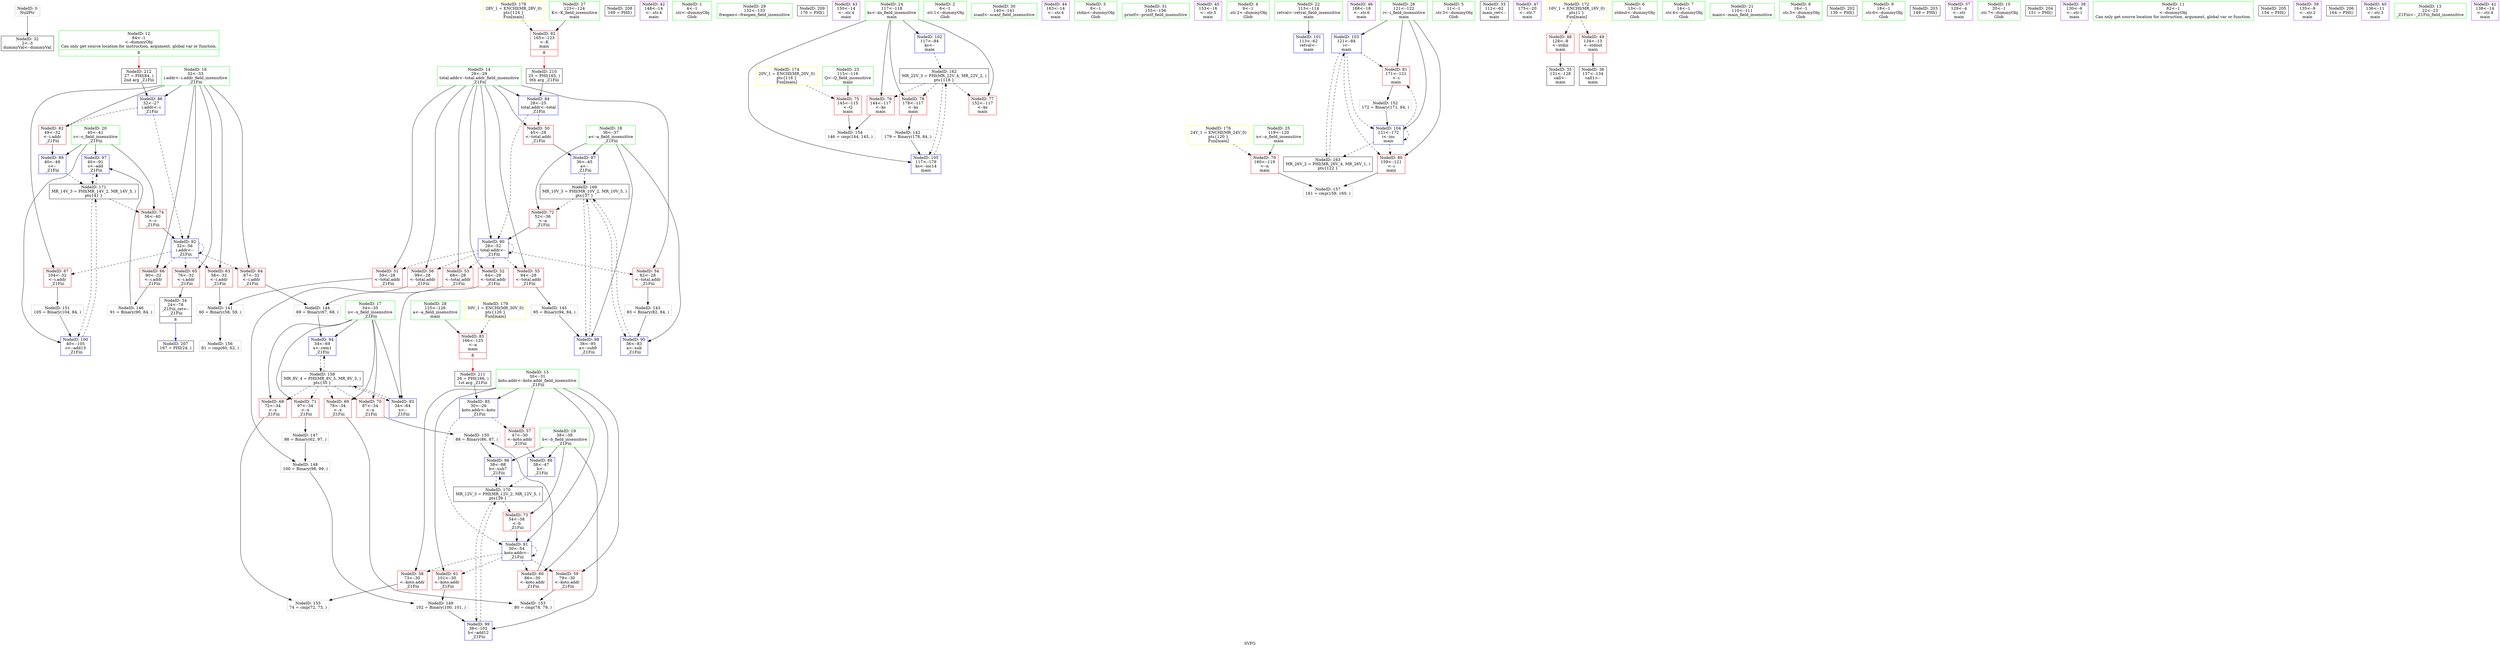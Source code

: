 digraph "SVFG" {
	label="SVFG";

	Node0x560288485850 [shape=record,color=grey,label="{NodeID: 0\nNullPtr}"];
	Node0x560288485850 -> Node0x56028849cfc0[style=solid];
	Node0x56028849ddc0 [shape=record,color=blue,label="{NodeID: 97\n40\<--91\nc\<--add\n_Z1Fiii\n}"];
	Node0x56028849ddc0 -> Node0x5602884af6f0[style=dashed];
	Node0x56028849c0d0 [shape=record,color=green,label="{NodeID: 14\n28\<--29\ntotal.addr\<--total.addr_field_insensitive\n_Z1Fiii\n}"];
	Node0x56028849c0d0 -> Node0x56028849eeb0[style=solid];
	Node0x56028849c0d0 -> Node0x56028849ef80[style=solid];
	Node0x56028849c0d0 -> Node0x56028849f050[style=solid];
	Node0x56028849c0d0 -> Node0x56028849f120[style=solid];
	Node0x56028849c0d0 -> Node0x56028849f1f0[style=solid];
	Node0x56028849c0d0 -> Node0x56028849f2c0[style=solid];
	Node0x56028849c0d0 -> Node0x56028849f390[style=solid];
	Node0x56028849c0d0 -> Node0x5602884a0a50[style=solid];
	Node0x56028849c0d0 -> Node0x5602884a0f30[style=solid];
	Node0x56028849cbf0 [shape=record,color=green,label="{NodeID: 28\n125\<--126\na\<--a_field_insensitive\nmain\n}"];
	Node0x56028849cbf0 -> Node0x5602884a0980[style=solid];
	Node0x5602884bc740 [shape=record,color=black,label="{NodeID: 208\n169 = PHI()\n}"];
	Node0x56028849d810 [shape=record,color=purple,label="{NodeID: 42\n148\<--14\n\<--.str.4\nmain\n}"];
	Node0x56028849f390 [shape=record,color=red,label="{NodeID: 56\n99\<--28\n\<--total.addr\n_Z1Fiii\n}"];
	Node0x56028849f390 -> Node0x5602884a55e0[style=solid];
	Node0x5602884a5d60 [shape=record,color=grey,label="{NodeID: 153\n80 = cmp(78, 79, )\n}"];
	Node0x56028849fef0 [shape=record,color=red,label="{NodeID: 70\n87\<--34\n\<--x\n_Z1Fiii\n}"];
	Node0x56028849fef0 -> Node0x5602884a58e0[style=solid];
	Node0x5602884a0a50 [shape=record,color=blue,label="{NodeID: 84\n28\<--25\ntotal.addr\<--total\n_Z1Fiii\n}"];
	Node0x5602884a0a50 -> Node0x56028849eeb0[style=dashed];
	Node0x5602884a0a50 -> Node0x5602884a0f30[style=dashed];
	Node0x560288484bb0 [shape=record,color=green,label="{NodeID: 1\n4\<--1\n.str\<--dummyObj\nGlob }"];
	Node0x56028849de90 [shape=record,color=blue,label="{NodeID: 98\n36\<--95\na\<--sub9\n_Z1Fiii\n}"];
	Node0x56028849de90 -> Node0x5602884aecf0[style=dashed];
	Node0x56028849c160 [shape=record,color=green,label="{NodeID: 15\n30\<--31\nkoto.addr\<--koto.addr_field_insensitive\n_Z1Fiii\n}"];
	Node0x56028849c160 -> Node0x56028849f460[style=solid];
	Node0x56028849c160 -> Node0x56028849f530[style=solid];
	Node0x56028849c160 -> Node0x56028849f600[style=solid];
	Node0x56028849c160 -> Node0x56028849f6d0[style=solid];
	Node0x56028849c160 -> Node0x56028849f7a0[style=solid];
	Node0x56028849c160 -> Node0x5602884a0b20[style=solid];
	Node0x56028849c160 -> Node0x5602884a1000[style=solid];
	Node0x56028849ccc0 [shape=record,color=green,label="{NodeID: 29\n132\<--133\nfreopen\<--freopen_field_insensitive\n}"];
	Node0x5602884bc810 [shape=record,color=black,label="{NodeID: 209\n176 = PHI()\n}"];
	Node0x56028849d8e0 [shape=record,color=purple,label="{NodeID: 43\n150\<--14\n\<--.str.4\nmain\n}"];
	Node0x56028849f460 [shape=record,color=red,label="{NodeID: 57\n47\<--30\n\<--koto.addr\n_Z1Fiii\n}"];
	Node0x56028849f460 -> Node0x5602884a0d90[style=solid];
	Node0x5602884a5ee0 [shape=record,color=grey,label="{NodeID: 154\n146 = cmp(144, 145, )\n}"];
	Node0x56028849ffc0 [shape=record,color=red,label="{NodeID: 71\n97\<--34\n\<--x\n_Z1Fiii\n}"];
	Node0x56028849ffc0 -> Node0x5602884a54a0[style=solid];
	Node0x5602884a0b20 [shape=record,color=blue,label="{NodeID: 85\n30\<--26\nkoto.addr\<--koto\n_Z1Fiii\n}"];
	Node0x5602884a0b20 -> Node0x56028849f460[style=dashed];
	Node0x5602884a0b20 -> Node0x5602884a1000[style=dashed];
	Node0x56028849b1a0 [shape=record,color=green,label="{NodeID: 2\n6\<--1\n.str.1\<--dummyObj\nGlob }"];
	Node0x56028849df60 [shape=record,color=blue,label="{NodeID: 99\n38\<--102\nb\<--add12\n_Z1Fiii\n}"];
	Node0x56028849df60 -> Node0x5602884af1f0[style=dashed];
	Node0x56028849c230 [shape=record,color=green,label="{NodeID: 16\n32\<--33\ni.addr\<--i.addr_field_insensitive\n_Z1Fiii\n}"];
	Node0x56028849c230 -> Node0x56028849f870[style=solid];
	Node0x56028849c230 -> Node0x56028849f940[style=solid];
	Node0x56028849c230 -> Node0x56028849fa10[style=solid];
	Node0x56028849c230 -> Node0x56028849fae0[style=solid];
	Node0x56028849c230 -> Node0x56028849fbb0[style=solid];
	Node0x56028849c230 -> Node0x56028849fc80[style=solid];
	Node0x56028849c230 -> Node0x5602884a0bf0[style=solid];
	Node0x56028849c230 -> Node0x5602884a10d0[style=solid];
	Node0x56028849cdc0 [shape=record,color=green,label="{NodeID: 30\n140\<--141\nscanf\<--scanf_field_insensitive\n}"];
	Node0x5602884bc8e0 [shape=record,color=black,label="{NodeID: 210\n25 = PHI(165, )\n0th arg _Z1Fiii }"];
	Node0x5602884bc8e0 -> Node0x5602884a0a50[style=solid];
	Node0x56028849d9b0 [shape=record,color=purple,label="{NodeID: 44\n163\<--14\n\<--.str.4\nmain\n}"];
	Node0x5602884a4350 [shape=record,color=grey,label="{NodeID: 141\n60 = Binary(58, 59, )\n}"];
	Node0x5602884a4350 -> Node0x5602884a61e0[style=solid];
	Node0x56028849f530 [shape=record,color=red,label="{NodeID: 58\n73\<--30\n\<--koto.addr\n_Z1Fiii\n}"];
	Node0x56028849f530 -> Node0x5602884a6060[style=solid];
	Node0x5602884a6060 [shape=record,color=grey,label="{NodeID: 155\n74 = cmp(72, 73, )\n}"];
	Node0x5602884a0090 [shape=record,color=red,label="{NodeID: 72\n52\<--36\n\<--a\n_Z1Fiii\n}"];
	Node0x5602884a0090 -> Node0x5602884a0f30[style=solid];
	Node0x5602884aecf0 [shape=record,color=black,label="{NodeID: 169\nMR_10V_3 = PHI(MR_10V_2, MR_10V_5, )\npts\{37 \}\n}"];
	Node0x5602884aecf0 -> Node0x5602884a0090[style=dashed];
	Node0x5602884aecf0 -> Node0x5602884a1340[style=dashed];
	Node0x5602884aecf0 -> Node0x56028849de90[style=dashed];
	Node0x5602884a0bf0 [shape=record,color=blue,label="{NodeID: 86\n32\<--27\ni.addr\<--i\n_Z1Fiii\n}"];
	Node0x5602884a0bf0 -> Node0x56028849f870[style=dashed];
	Node0x5602884a0bf0 -> Node0x5602884a10d0[style=dashed];
	Node0x5602884859a0 [shape=record,color=green,label="{NodeID: 3\n8\<--1\nstdin\<--dummyObj\nGlob }"];
	Node0x56028849e030 [shape=record,color=blue,label="{NodeID: 100\n40\<--105\nc\<--add13\n_Z1Fiii\n}"];
	Node0x56028849e030 -> Node0x5602884af6f0[style=dashed];
	Node0x56028849c300 [shape=record,color=green,label="{NodeID: 17\n34\<--35\nx\<--x_field_insensitive\n_Z1Fiii\n}"];
	Node0x56028849c300 -> Node0x56028849fd50[style=solid];
	Node0x56028849c300 -> Node0x56028849fe20[style=solid];
	Node0x56028849c300 -> Node0x56028849fef0[style=solid];
	Node0x56028849c300 -> Node0x56028849ffc0[style=solid];
	Node0x56028849c300 -> Node0x5602884a11a0[style=solid];
	Node0x56028849c300 -> Node0x5602884a1270[style=solid];
	Node0x56028849cec0 [shape=record,color=green,label="{NodeID: 31\n155\<--156\nprintf\<--printf_field_insensitive\n}"];
	Node0x5602884bca40 [shape=record,color=black,label="{NodeID: 211\n26 = PHI(166, )\n1st arg _Z1Fiii }"];
	Node0x5602884bca40 -> Node0x5602884a0b20[style=solid];
	Node0x56028849da80 [shape=record,color=purple,label="{NodeID: 45\n153\<--16\n\<--.str.5\nmain\n}"];
	Node0x56028849e540 [shape=record,color=grey,label="{NodeID: 142\n179 = Binary(178, 84, )\n}"];
	Node0x56028849e540 -> Node0x56028849e440[style=solid];
	Node0x56028849f600 [shape=record,color=red,label="{NodeID: 59\n79\<--30\n\<--koto.addr\n_Z1Fiii\n}"];
	Node0x56028849f600 -> Node0x5602884a5d60[style=solid];
	Node0x5602884a61e0 [shape=record,color=grey,label="{NodeID: 156\n61 = cmp(60, 62, )\n}"];
	Node0x5602884a0160 [shape=record,color=red,label="{NodeID: 73\n54\<--38\n\<--b\n_Z1Fiii\n}"];
	Node0x5602884a0160 -> Node0x5602884a1000[style=solid];
	Node0x5602884af1f0 [shape=record,color=black,label="{NodeID: 170\nMR_12V_3 = PHI(MR_12V_2, MR_12V_5, )\npts\{39 \}\n}"];
	Node0x5602884af1f0 -> Node0x5602884a0160[style=dashed];
	Node0x5602884af1f0 -> Node0x56028849dcf0[style=dashed];
	Node0x5602884af1f0 -> Node0x56028849df60[style=dashed];
	Node0x5602884a0cc0 [shape=record,color=blue,label="{NodeID: 87\n36\<--45\na\<--\n_Z1Fiii\n}"];
	Node0x5602884a0cc0 -> Node0x5602884aecf0[style=dashed];
	Node0x560288485a30 [shape=record,color=green,label="{NodeID: 4\n9\<--1\n.str.2\<--dummyObj\nGlob }"];
	Node0x56028849e100 [shape=record,color=blue,label="{NodeID: 101\n113\<--62\nretval\<--\nmain\n}"];
	Node0x56028849c3d0 [shape=record,color=green,label="{NodeID: 18\n36\<--37\na\<--a_field_insensitive\n_Z1Fiii\n}"];
	Node0x56028849c3d0 -> Node0x5602884a0090[style=solid];
	Node0x56028849c3d0 -> Node0x5602884a0cc0[style=solid];
	Node0x56028849c3d0 -> Node0x5602884a1340[style=solid];
	Node0x56028849c3d0 -> Node0x56028849de90[style=solid];
	Node0x56028849cfc0 [shape=record,color=black,label="{NodeID: 32\n2\<--3\ndummyVal\<--dummyVal\n}"];
	Node0x5602884bcb80 [shape=record,color=black,label="{NodeID: 212\n27 = PHI(84, )\n2nd arg _Z1Fiii }"];
	Node0x5602884bcb80 -> Node0x5602884a0bf0[style=solid];
	Node0x56028849db50 [shape=record,color=purple,label="{NodeID: 46\n168\<--18\n\<--.str.6\nmain\n}"];
	Node0x56028849e6c0 [shape=record,color=grey,label="{NodeID: 143\n83 = Binary(82, 84, )\n}"];
	Node0x56028849e6c0 -> Node0x5602884a1340[style=solid];
	Node0x56028849f6d0 [shape=record,color=red,label="{NodeID: 60\n86\<--30\n\<--koto.addr\n_Z1Fiii\n}"];
	Node0x56028849f6d0 -> Node0x5602884a58e0[style=solid];
	Node0x5602884a6360 [shape=record,color=grey,label="{NodeID: 157\n161 = cmp(159, 160, )\n}"];
	Node0x5602884a0230 [shape=record,color=red,label="{NodeID: 74\n56\<--40\n\<--c\n_Z1Fiii\n}"];
	Node0x5602884a0230 -> Node0x5602884a10d0[style=solid];
	Node0x5602884af6f0 [shape=record,color=black,label="{NodeID: 171\nMR_14V_3 = PHI(MR_14V_2, MR_14V_5, )\npts\{41 \}\n}"];
	Node0x5602884af6f0 -> Node0x5602884a0230[style=dashed];
	Node0x5602884af6f0 -> Node0x56028849ddc0[style=dashed];
	Node0x5602884af6f0 -> Node0x56028849e030[style=dashed];
	Node0x5602884a0d90 [shape=record,color=blue,label="{NodeID: 88\n38\<--47\nb\<--\n_Z1Fiii\n}"];
	Node0x5602884a0d90 -> Node0x5602884af1f0[style=dashed];
	Node0x560288485ac0 [shape=record,color=green,label="{NodeID: 5\n11\<--1\n.str.3\<--dummyObj\nGlob }"];
	Node0x56028849e1d0 [shape=record,color=blue,label="{NodeID: 102\n117\<--84\nks\<--\nmain\n}"];
	Node0x56028849e1d0 -> Node0x5602884ac9f0[style=dashed];
	Node0x56028849c4a0 [shape=record,color=green,label="{NodeID: 19\n38\<--39\nb\<--b_field_insensitive\n_Z1Fiii\n}"];
	Node0x56028849c4a0 -> Node0x5602884a0160[style=solid];
	Node0x56028849c4a0 -> Node0x5602884a0d90[style=solid];
	Node0x56028849c4a0 -> Node0x56028849dcf0[style=solid];
	Node0x56028849c4a0 -> Node0x56028849df60[style=solid];
	Node0x56028849d0c0 [shape=record,color=black,label="{NodeID: 33\n112\<--62\nmain_ret\<--\nmain\n}"];
	Node0x56028849dc20 [shape=record,color=purple,label="{NodeID: 47\n175\<--20\n\<--.str.7\nmain\n}"];
	Node0x56028849e840 [shape=record,color=grey,label="{NodeID: 144\n69 = Binary(67, 68, )\n}"];
	Node0x56028849e840 -> Node0x5602884a1270[style=solid];
	Node0x56028849f7a0 [shape=record,color=red,label="{NodeID: 61\n101\<--30\n\<--koto.addr\n_Z1Fiii\n}"];
	Node0x56028849f7a0 -> Node0x5602884a5760[style=solid];
	Node0x5602884ab5f0 [shape=record,color=black,label="{NodeID: 158\nMR_8V_4 = PHI(MR_8V_5, MR_8V_3, )\npts\{35 \}\n}"];
	Node0x5602884ab5f0 -> Node0x56028849fd50[style=dashed];
	Node0x5602884ab5f0 -> Node0x56028849fe20[style=dashed];
	Node0x5602884ab5f0 -> Node0x56028849fef0[style=dashed];
	Node0x5602884ab5f0 -> Node0x56028849ffc0[style=dashed];
	Node0x5602884ab5f0 -> Node0x5602884a11a0[style=dashed];
	Node0x5602884ab5f0 -> Node0x5602884a1270[style=dashed];
	Node0x5602884a0300 [shape=record,color=red,label="{NodeID: 75\n145\<--115\n\<--Q\nmain\n}"];
	Node0x5602884a0300 -> Node0x5602884a5ee0[style=solid];
	Node0x5602884afbf0 [shape=record,color=yellow,style=double,label="{NodeID: 172\n16V_1 = ENCHI(MR_16V_0)\npts\{1 \}\nFun[main]}"];
	Node0x5602884afbf0 -> Node0x56028849ed10[style=dashed];
	Node0x5602884afbf0 -> Node0x56028849ede0[style=dashed];
	Node0x5602884a0e60 [shape=record,color=blue,label="{NodeID: 89\n40\<--49\nc\<--\n_Z1Fiii\n}"];
	Node0x5602884a0e60 -> Node0x5602884af6f0[style=dashed];
	Node0x56028849b4a0 [shape=record,color=green,label="{NodeID: 6\n13\<--1\nstdout\<--dummyObj\nGlob }"];
	Node0x56028849e2a0 [shape=record,color=blue,label="{NodeID: 103\n121\<--84\ni\<--\nmain\n}"];
	Node0x56028849e2a0 -> Node0x5602884a0710[style=dashed];
	Node0x56028849e2a0 -> Node0x5602884a07e0[style=dashed];
	Node0x56028849e2a0 -> Node0x56028849e370[style=dashed];
	Node0x56028849e2a0 -> Node0x5602884acef0[style=dashed];
	Node0x56028849c570 [shape=record,color=green,label="{NodeID: 20\n40\<--41\nc\<--c_field_insensitive\n_Z1Fiii\n}"];
	Node0x56028849c570 -> Node0x5602884a0230[style=solid];
	Node0x56028849c570 -> Node0x5602884a0e60[style=solid];
	Node0x56028849c570 -> Node0x56028849ddc0[style=solid];
	Node0x56028849c570 -> Node0x56028849e030[style=solid];
	Node0x56028849d190 [shape=record,color=black,label="{NodeID: 34\n24\<--76\n_Z1Fiii_ret\<--\n_Z1Fiii\n|{<s0>8}}"];
	Node0x56028849d190:s0 -> Node0x5602884bc550[style=solid,color=blue];
	Node0x56028849ed10 [shape=record,color=red,label="{NodeID: 48\n128\<--8\n\<--stdin\nmain\n}"];
	Node0x56028849ed10 -> Node0x56028849d260[style=solid];
	Node0x56028849e9c0 [shape=record,color=grey,label="{NodeID: 145\n95 = Binary(94, 84, )\n}"];
	Node0x56028849e9c0 -> Node0x56028849de90[style=solid];
	Node0x56028849f870 [shape=record,color=red,label="{NodeID: 62\n49\<--32\n\<--i.addr\n_Z1Fiii\n}"];
	Node0x56028849f870 -> Node0x5602884a0e60[style=solid];
	Node0x5602884a03d0 [shape=record,color=red,label="{NodeID: 76\n144\<--117\n\<--ks\nmain\n}"];
	Node0x5602884a03d0 -> Node0x5602884a5ee0[style=solid];
	Node0x5602884a0f30 [shape=record,color=blue,label="{NodeID: 90\n28\<--52\ntotal.addr\<--\n_Z1Fiii\n}"];
	Node0x5602884a0f30 -> Node0x56028849ef80[style=dashed];
	Node0x5602884a0f30 -> Node0x56028849f050[style=dashed];
	Node0x5602884a0f30 -> Node0x56028849f120[style=dashed];
	Node0x5602884a0f30 -> Node0x56028849f1f0[style=dashed];
	Node0x5602884a0f30 -> Node0x56028849f2c0[style=dashed];
	Node0x5602884a0f30 -> Node0x56028849f390[style=dashed];
	Node0x5602884a0f30 -> Node0x5602884a0f30[style=dashed];
	Node0x56028849b530 [shape=record,color=green,label="{NodeID: 7\n14\<--1\n.str.4\<--dummyObj\nGlob }"];
	Node0x56028849e370 [shape=record,color=blue,label="{NodeID: 104\n121\<--172\ni\<--inc\nmain\n}"];
	Node0x56028849e370 -> Node0x5602884a0710[style=dashed];
	Node0x56028849e370 -> Node0x5602884a07e0[style=dashed];
	Node0x56028849e370 -> Node0x56028849e370[style=dashed];
	Node0x56028849e370 -> Node0x5602884acef0[style=dashed];
	Node0x56028849c640 [shape=record,color=green,label="{NodeID: 21\n110\<--111\nmain\<--main_field_insensitive\n}"];
	Node0x56028849d260 [shape=record,color=black,label="{NodeID: 35\n131\<--128\ncall\<--\nmain\n}"];
	Node0x56028849ede0 [shape=record,color=red,label="{NodeID: 49\n134\<--13\n\<--stdout\nmain\n}"];
	Node0x56028849ede0 -> Node0x56028849d330[style=solid];
	Node0x56028849eb40 [shape=record,color=grey,label="{NodeID: 146\n91 = Binary(90, 84, )\n}"];
	Node0x56028849eb40 -> Node0x56028849ddc0[style=solid];
	Node0x56028849f940 [shape=record,color=red,label="{NodeID: 63\n58\<--32\n\<--i.addr\n_Z1Fiii\n}"];
	Node0x56028849f940 -> Node0x5602884a4350[style=solid];
	Node0x5602884a04a0 [shape=record,color=red,label="{NodeID: 77\n152\<--117\n\<--ks\nmain\n}"];
	Node0x5602884b07f0 [shape=record,color=yellow,style=double,label="{NodeID: 174\n20V_1 = ENCHI(MR_20V_0)\npts\{116 \}\nFun[main]}"];
	Node0x5602884b07f0 -> Node0x5602884a0300[style=dashed];
	Node0x5602884a1000 [shape=record,color=blue,label="{NodeID: 91\n30\<--54\nkoto.addr\<--\n_Z1Fiii\n}"];
	Node0x5602884a1000 -> Node0x56028849f530[style=dashed];
	Node0x5602884a1000 -> Node0x56028849f600[style=dashed];
	Node0x5602884a1000 -> Node0x56028849f6d0[style=dashed];
	Node0x5602884a1000 -> Node0x56028849f7a0[style=dashed];
	Node0x5602884a1000 -> Node0x5602884a1000[style=dashed];
	Node0x56028849b5c0 [shape=record,color=green,label="{NodeID: 8\n16\<--1\n.str.5\<--dummyObj\nGlob }"];
	Node0x56028849e440 [shape=record,color=blue,label="{NodeID: 105\n117\<--179\nks\<--inc14\nmain\n}"];
	Node0x56028849e440 -> Node0x5602884ac9f0[style=dashed];
	Node0x56028849c710 [shape=record,color=green,label="{NodeID: 22\n113\<--114\nretval\<--retval_field_insensitive\nmain\n}"];
	Node0x56028849c710 -> Node0x56028849e100[style=solid];
	Node0x5602882dbf00 [shape=record,color=black,label="{NodeID: 202\n139 = PHI()\n}"];
	Node0x56028849d330 [shape=record,color=black,label="{NodeID: 36\n137\<--134\ncall1\<--\nmain\n}"];
	Node0x56028849eeb0 [shape=record,color=red,label="{NodeID: 50\n45\<--28\n\<--total.addr\n_Z1Fiii\n}"];
	Node0x56028849eeb0 -> Node0x5602884a0cc0[style=solid];
	Node0x5602884a54a0 [shape=record,color=grey,label="{NodeID: 147\n98 = Binary(62, 97, )\n}"];
	Node0x5602884a54a0 -> Node0x5602884a55e0[style=solid];
	Node0x56028849fa10 [shape=record,color=red,label="{NodeID: 64\n67\<--32\n\<--i.addr\n_Z1Fiii\n}"];
	Node0x56028849fa10 -> Node0x56028849e840[style=solid];
	Node0x5602884a0570 [shape=record,color=red,label="{NodeID: 78\n178\<--117\n\<--ks\nmain\n}"];
	Node0x5602884a0570 -> Node0x56028849e540[style=solid];
	Node0x5602884a10d0 [shape=record,color=blue,label="{NodeID: 92\n32\<--56\ni.addr\<--\n_Z1Fiii\n}"];
	Node0x5602884a10d0 -> Node0x56028849f940[style=dashed];
	Node0x5602884a10d0 -> Node0x56028849fa10[style=dashed];
	Node0x5602884a10d0 -> Node0x56028849fae0[style=dashed];
	Node0x5602884a10d0 -> Node0x56028849fbb0[style=dashed];
	Node0x5602884a10d0 -> Node0x56028849fc80[style=dashed];
	Node0x5602884a10d0 -> Node0x5602884a10d0[style=dashed];
	Node0x56028849b650 [shape=record,color=green,label="{NodeID: 9\n18\<--1\n.str.6\<--dummyObj\nGlob }"];
	Node0x56028849c7e0 [shape=record,color=green,label="{NodeID: 23\n115\<--116\nQ\<--Q_field_insensitive\nmain\n}"];
	Node0x56028849c7e0 -> Node0x5602884a0300[style=solid];
	Node0x5602884bbcf0 [shape=record,color=black,label="{NodeID: 203\n149 = PHI()\n}"];
	Node0x56028849d400 [shape=record,color=purple,label="{NodeID: 37\n129\<--4\n\<--.str\nmain\n}"];
	Node0x56028849ef80 [shape=record,color=red,label="{NodeID: 51\n59\<--28\n\<--total.addr\n_Z1Fiii\n}"];
	Node0x56028849ef80 -> Node0x5602884a4350[style=solid];
	Node0x5602884a55e0 [shape=record,color=grey,label="{NodeID: 148\n100 = Binary(98, 99, )\n}"];
	Node0x5602884a55e0 -> Node0x5602884a5760[style=solid];
	Node0x56028849fae0 [shape=record,color=red,label="{NodeID: 65\n76\<--32\n\<--i.addr\n_Z1Fiii\n}"];
	Node0x56028849fae0 -> Node0x56028849d190[style=solid];
	Node0x5602884ac9f0 [shape=record,color=black,label="{NodeID: 162\nMR_22V_3 = PHI(MR_22V_4, MR_22V_2, )\npts\{118 \}\n}"];
	Node0x5602884ac9f0 -> Node0x5602884a03d0[style=dashed];
	Node0x5602884ac9f0 -> Node0x5602884a04a0[style=dashed];
	Node0x5602884ac9f0 -> Node0x5602884a0570[style=dashed];
	Node0x5602884ac9f0 -> Node0x56028849e440[style=dashed];
	Node0x5602884a0640 [shape=record,color=red,label="{NodeID: 79\n160\<--119\n\<--n\nmain\n}"];
	Node0x5602884a0640 -> Node0x5602884a6360[style=solid];
	Node0x5602884b09b0 [shape=record,color=yellow,style=double,label="{NodeID: 176\n24V_1 = ENCHI(MR_24V_0)\npts\{120 \}\nFun[main]}"];
	Node0x5602884b09b0 -> Node0x5602884a0640[style=dashed];
	Node0x5602884a11a0 [shape=record,color=blue,label="{NodeID: 93\n34\<--64\nx\<--\n_Z1Fiii\n}"];
	Node0x5602884a11a0 -> Node0x5602884ab5f0[style=dashed];
	Node0x56028849be90 [shape=record,color=green,label="{NodeID: 10\n20\<--1\n.str.7\<--dummyObj\nGlob }"];
	Node0x56028849c8b0 [shape=record,color=green,label="{NodeID: 24\n117\<--118\nks\<--ks_field_insensitive\nmain\n}"];
	Node0x56028849c8b0 -> Node0x5602884a03d0[style=solid];
	Node0x56028849c8b0 -> Node0x5602884a04a0[style=solid];
	Node0x56028849c8b0 -> Node0x5602884a0570[style=solid];
	Node0x56028849c8b0 -> Node0x56028849e1d0[style=solid];
	Node0x56028849c8b0 -> Node0x56028849e440[style=solid];
	Node0x5602884bbdf0 [shape=record,color=black,label="{NodeID: 204\n151 = PHI()\n}"];
	Node0x56028849d4d0 [shape=record,color=purple,label="{NodeID: 38\n130\<--6\n\<--.str.1\nmain\n}"];
	Node0x56028849f050 [shape=record,color=red,label="{NodeID: 52\n64\<--28\n\<--total.addr\n_Z1Fiii\n}"];
	Node0x56028849f050 -> Node0x5602884a11a0[style=solid];
	Node0x5602884a5760 [shape=record,color=grey,label="{NodeID: 149\n102 = Binary(100, 101, )\n}"];
	Node0x5602884a5760 -> Node0x56028849df60[style=solid];
	Node0x56028849fbb0 [shape=record,color=red,label="{NodeID: 66\n90\<--32\n\<--i.addr\n_Z1Fiii\n}"];
	Node0x56028849fbb0 -> Node0x56028849eb40[style=solid];
	Node0x5602884acef0 [shape=record,color=black,label="{NodeID: 163\nMR_26V_2 = PHI(MR_26V_4, MR_26V_1, )\npts\{122 \}\n}"];
	Node0x5602884acef0 -> Node0x56028849e2a0[style=dashed];
	Node0x5602884a0710 [shape=record,color=red,label="{NodeID: 80\n159\<--121\n\<--i\nmain\n}"];
	Node0x5602884a0710 -> Node0x5602884a6360[style=solid];
	Node0x5602884a1270 [shape=record,color=blue,label="{NodeID: 94\n34\<--69\nx\<--rem1\n_Z1Fiii\n}"];
	Node0x5602884a1270 -> Node0x5602884ab5f0[style=dashed];
	Node0x56028849bf20 [shape=record,color=green,label="{NodeID: 11\n62\<--1\n\<--dummyObj\nCan only get source location for instruction, argument, global var or function.}"];
	Node0x56028849c980 [shape=record,color=green,label="{NodeID: 25\n119\<--120\nn\<--n_field_insensitive\nmain\n}"];
	Node0x56028849c980 -> Node0x5602884a0640[style=solid];
	Node0x5602884bc350 [shape=record,color=black,label="{NodeID: 205\n154 = PHI()\n}"];
	Node0x56028849d5a0 [shape=record,color=purple,label="{NodeID: 39\n135\<--9\n\<--.str.2\nmain\n}"];
	Node0x56028849f120 [shape=record,color=red,label="{NodeID: 53\n68\<--28\n\<--total.addr\n_Z1Fiii\n}"];
	Node0x56028849f120 -> Node0x56028849e840[style=solid];
	Node0x5602884a58e0 [shape=record,color=grey,label="{NodeID: 150\n88 = Binary(86, 87, )\n}"];
	Node0x5602884a58e0 -> Node0x56028849dcf0[style=solid];
	Node0x56028849fc80 [shape=record,color=red,label="{NodeID: 67\n104\<--32\n\<--i.addr\n_Z1Fiii\n}"];
	Node0x56028849fc80 -> Node0x5602884a5a60[style=solid];
	Node0x5602884a07e0 [shape=record,color=red,label="{NodeID: 81\n171\<--121\n\<--i\nmain\n}"];
	Node0x5602884a07e0 -> Node0x5602884a5be0[style=solid];
	Node0x5602884b0b70 [shape=record,color=yellow,style=double,label="{NodeID: 178\n28V_1 = ENCHI(MR_28V_0)\npts\{124 \}\nFun[main]}"];
	Node0x5602884b0b70 -> Node0x5602884a08b0[style=dashed];
	Node0x5602884a1340 [shape=record,color=blue,label="{NodeID: 95\n36\<--83\na\<--sub\n_Z1Fiii\n}"];
	Node0x5602884a1340 -> Node0x5602884aecf0[style=dashed];
	Node0x56028849bfb0 [shape=record,color=green,label="{NodeID: 12\n84\<--1\n\<--dummyObj\nCan only get source location for instruction, argument, global var or function.|{<s0>8}}"];
	Node0x56028849bfb0:s0 -> Node0x5602884bcb80[style=solid,color=red];
	Node0x56028849ca50 [shape=record,color=green,label="{NodeID: 26\n121\<--122\ni\<--i_field_insensitive\nmain\n}"];
	Node0x56028849ca50 -> Node0x5602884a0710[style=solid];
	Node0x56028849ca50 -> Node0x5602884a07e0[style=solid];
	Node0x56028849ca50 -> Node0x56028849e2a0[style=solid];
	Node0x56028849ca50 -> Node0x56028849e370[style=solid];
	Node0x5602884bc450 [shape=record,color=black,label="{NodeID: 206\n164 = PHI()\n}"];
	Node0x56028849d670 [shape=record,color=purple,label="{NodeID: 40\n136\<--11\n\<--.str.3\nmain\n}"];
	Node0x56028849f1f0 [shape=record,color=red,label="{NodeID: 54\n82\<--28\n\<--total.addr\n_Z1Fiii\n}"];
	Node0x56028849f1f0 -> Node0x56028849e6c0[style=solid];
	Node0x5602884a5a60 [shape=record,color=grey,label="{NodeID: 151\n105 = Binary(104, 84, )\n}"];
	Node0x5602884a5a60 -> Node0x56028849e030[style=solid];
	Node0x56028849fd50 [shape=record,color=red,label="{NodeID: 68\n72\<--34\n\<--x\n_Z1Fiii\n}"];
	Node0x56028849fd50 -> Node0x5602884a6060[style=solid];
	Node0x5602884a08b0 [shape=record,color=red,label="{NodeID: 82\n165\<--123\n\<--K\nmain\n|{<s0>8}}"];
	Node0x5602884a08b0:s0 -> Node0x5602884bc8e0[style=solid,color=red];
	Node0x5602884b0c50 [shape=record,color=yellow,style=double,label="{NodeID: 179\n30V_1 = ENCHI(MR_30V_0)\npts\{126 \}\nFun[main]}"];
	Node0x5602884b0c50 -> Node0x5602884a0980[style=dashed];
	Node0x56028849dcf0 [shape=record,color=blue,label="{NodeID: 96\n38\<--88\nb\<--sub7\n_Z1Fiii\n}"];
	Node0x56028849dcf0 -> Node0x5602884af1f0[style=dashed];
	Node0x56028849c040 [shape=record,color=green,label="{NodeID: 13\n22\<--23\n_Z1Fiii\<--_Z1Fiii_field_insensitive\n}"];
	Node0x56028849cb20 [shape=record,color=green,label="{NodeID: 27\n123\<--124\nK\<--K_field_insensitive\nmain\n}"];
	Node0x56028849cb20 -> Node0x5602884a08b0[style=solid];
	Node0x5602884bc550 [shape=record,color=black,label="{NodeID: 207\n167 = PHI(24, )\n}"];
	Node0x56028849d740 [shape=record,color=purple,label="{NodeID: 41\n138\<--14\n\<--.str.4\nmain\n}"];
	Node0x56028849f2c0 [shape=record,color=red,label="{NodeID: 55\n94\<--28\n\<--total.addr\n_Z1Fiii\n}"];
	Node0x56028849f2c0 -> Node0x56028849e9c0[style=solid];
	Node0x5602884a5be0 [shape=record,color=grey,label="{NodeID: 152\n172 = Binary(171, 84, )\n}"];
	Node0x5602884a5be0 -> Node0x56028849e370[style=solid];
	Node0x56028849fe20 [shape=record,color=red,label="{NodeID: 69\n78\<--34\n\<--x\n_Z1Fiii\n}"];
	Node0x56028849fe20 -> Node0x5602884a5d60[style=solid];
	Node0x5602884a0980 [shape=record,color=red,label="{NodeID: 83\n166\<--125\n\<--a\nmain\n|{<s0>8}}"];
	Node0x5602884a0980:s0 -> Node0x5602884bca40[style=solid,color=red];
}

